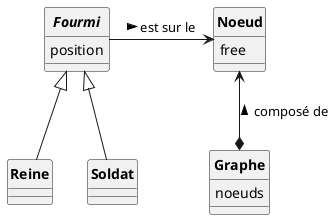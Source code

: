 @startuml
'https://plantuml.com/sequence-diagram
skinparam style strictuml
skinparam classAttributeIconSize 0
skinparam circledCharacterRadius 0
skinparam circledCharacterFontSize 0
skinparam classFontStyle Bold
'autonumber

class Graphe {
noeuds
}
class Noeud{
free
}

abstract Fourmi {
position
}
class Reine extends Fourmi{
}
class Soldat extends Fourmi{
}

Graphe *-u-> Noeud : composé de >
Fourmi  -> Noeud : est sur le >

@enduml
